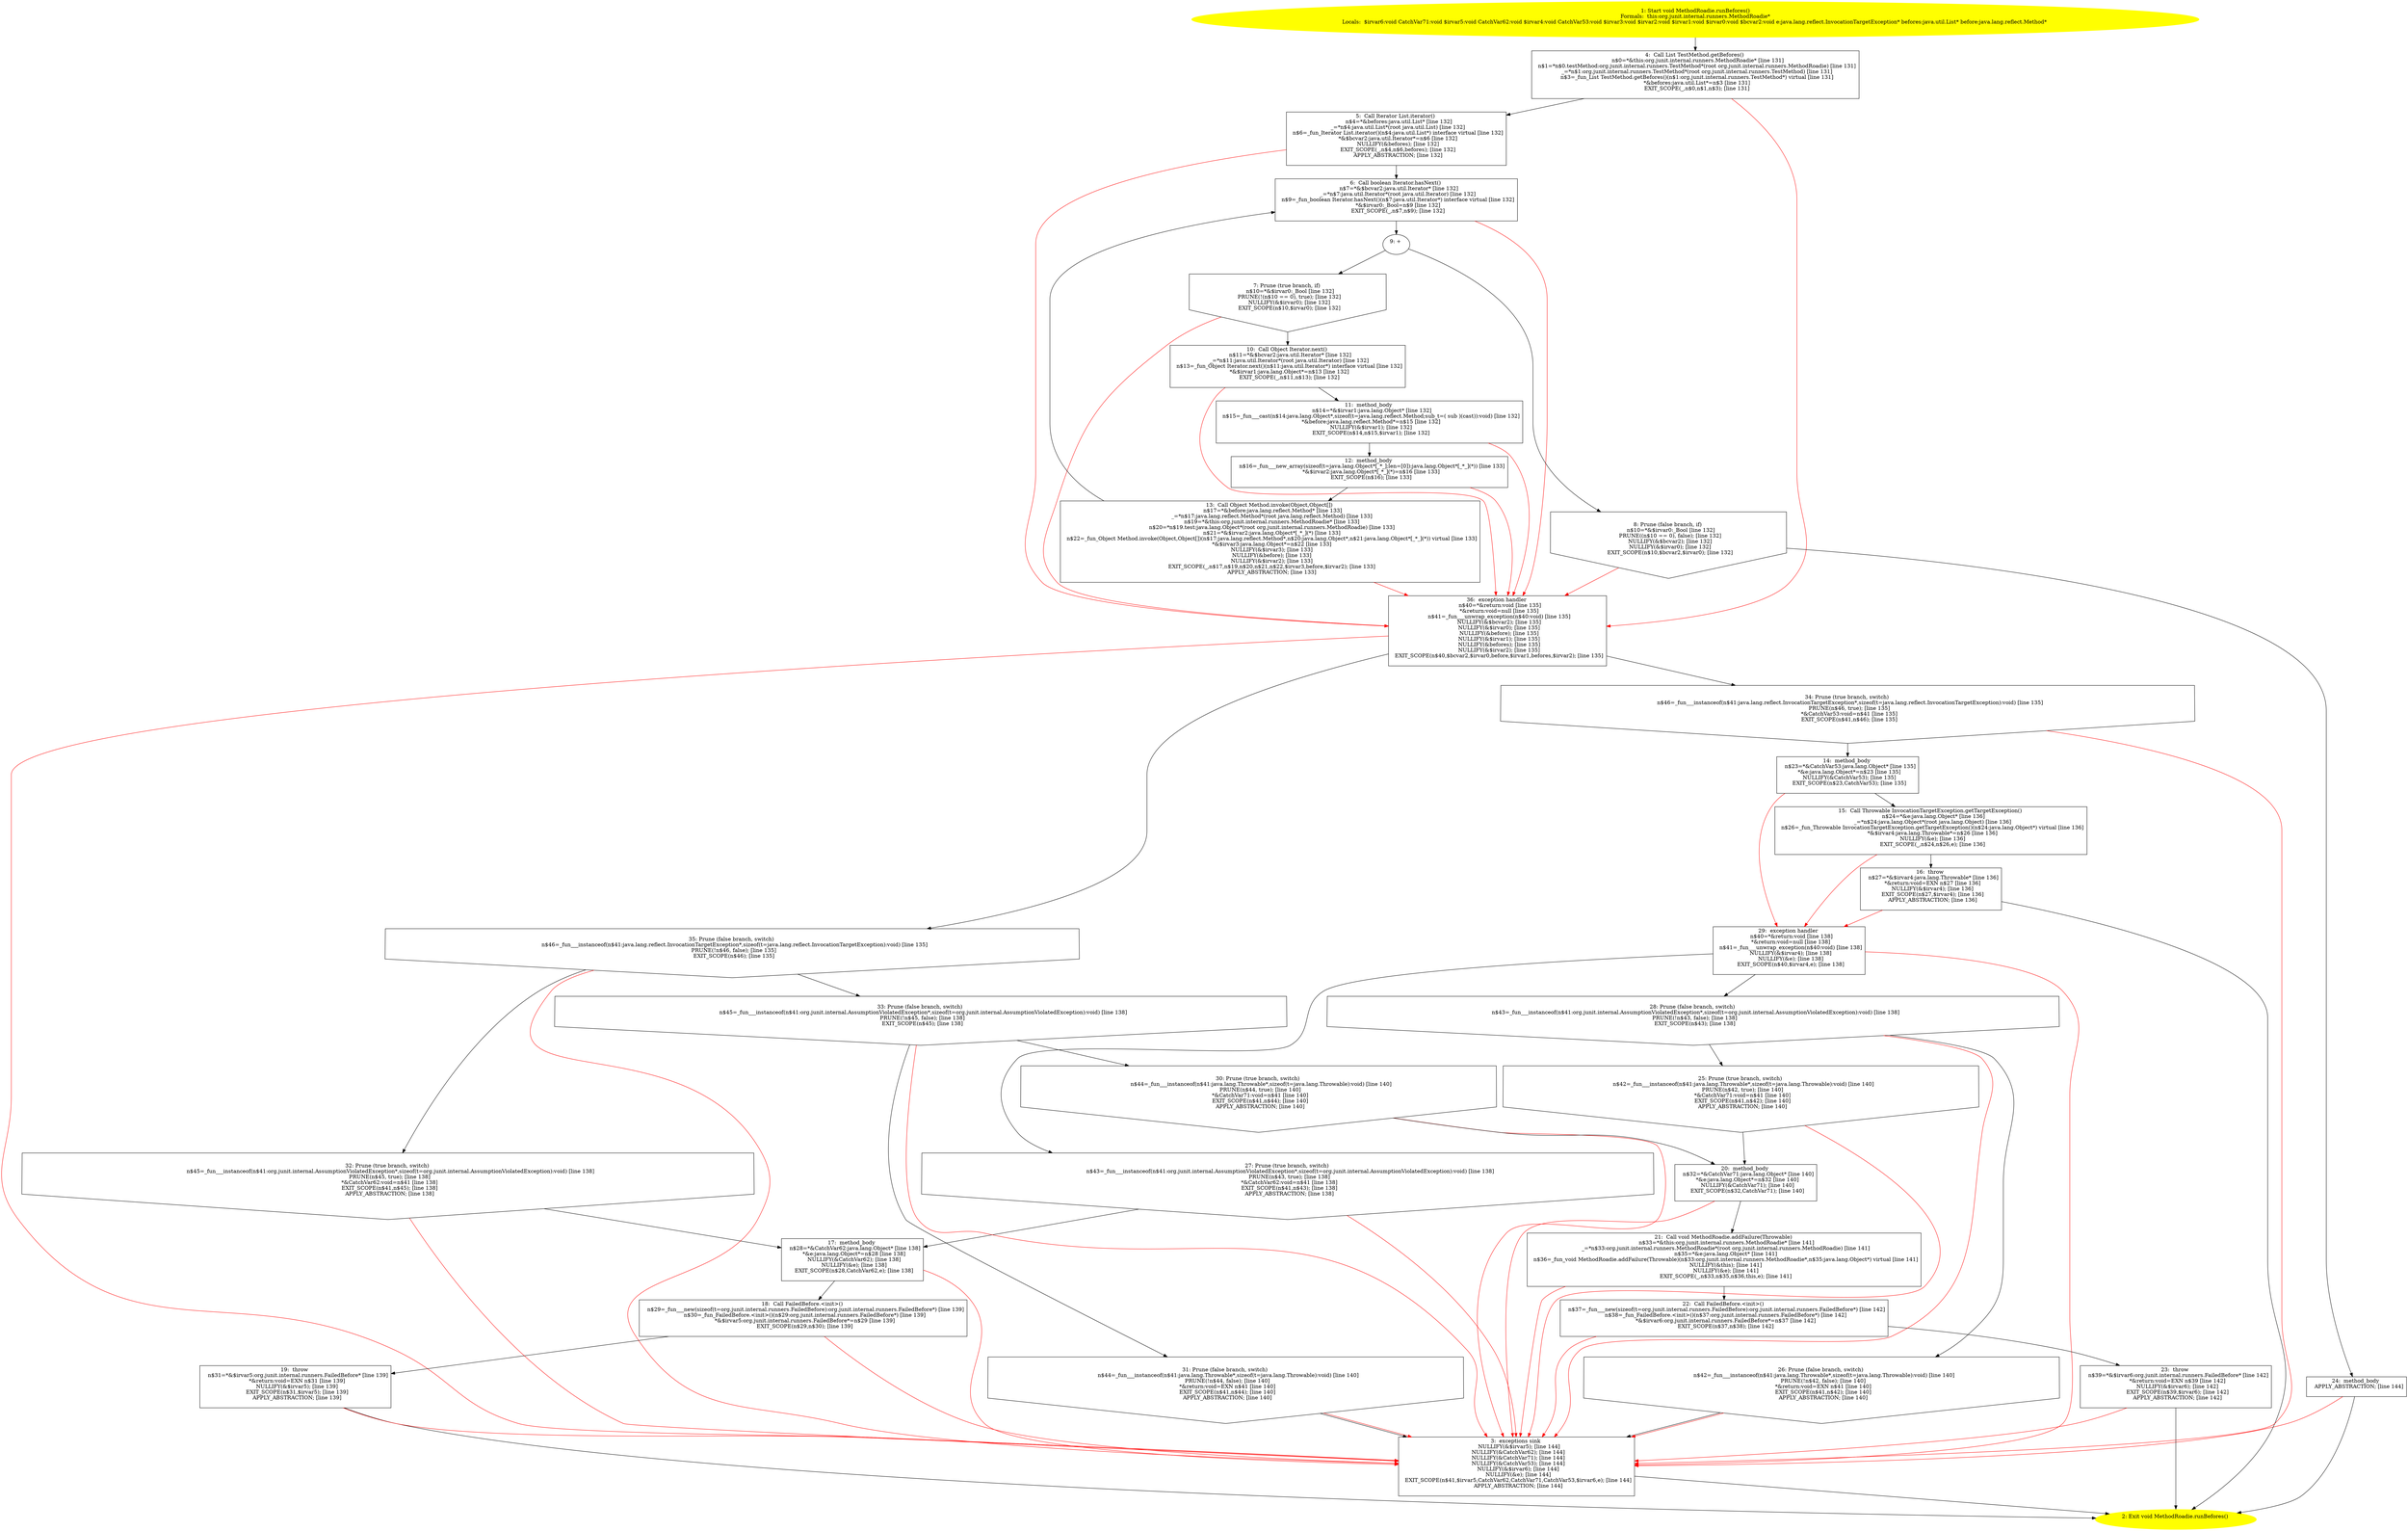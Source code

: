 /* @generated */
digraph cfg {
"org.junit.internal.runners.MethodRoadie.runBefores():void.66d0a286688f248a65825e0999a02fc0_1" [label="1: Start void MethodRoadie.runBefores()\nFormals:  this:org.junit.internal.runners.MethodRoadie*\nLocals:  $irvar6:void CatchVar71:void $irvar5:void CatchVar62:void $irvar4:void CatchVar53:void $irvar3:void $irvar2:void $irvar1:void $irvar0:void $bcvar2:void e:java.lang.reflect.InvocationTargetException* befores:java.util.List* before:java.lang.reflect.Method* \n  " color=yellow style=filled]
	

	 "org.junit.internal.runners.MethodRoadie.runBefores():void.66d0a286688f248a65825e0999a02fc0_1" -> "org.junit.internal.runners.MethodRoadie.runBefores():void.66d0a286688f248a65825e0999a02fc0_4" ;
"org.junit.internal.runners.MethodRoadie.runBefores():void.66d0a286688f248a65825e0999a02fc0_2" [label="2: Exit void MethodRoadie.runBefores() \n  " color=yellow style=filled]
	

"org.junit.internal.runners.MethodRoadie.runBefores():void.66d0a286688f248a65825e0999a02fc0_3" [label="3:  exceptions sink \n   NULLIFY(&$irvar5); [line 144]\n  NULLIFY(&CatchVar62); [line 144]\n  NULLIFY(&CatchVar71); [line 144]\n  NULLIFY(&CatchVar53); [line 144]\n  NULLIFY(&$irvar6); [line 144]\n  NULLIFY(&e); [line 144]\n  EXIT_SCOPE(n$41,$irvar5,CatchVar62,CatchVar71,CatchVar53,$irvar6,e); [line 144]\n  APPLY_ABSTRACTION; [line 144]\n " shape="box"]
	

	 "org.junit.internal.runners.MethodRoadie.runBefores():void.66d0a286688f248a65825e0999a02fc0_3" -> "org.junit.internal.runners.MethodRoadie.runBefores():void.66d0a286688f248a65825e0999a02fc0_2" ;
"org.junit.internal.runners.MethodRoadie.runBefores():void.66d0a286688f248a65825e0999a02fc0_4" [label="4:  Call List TestMethod.getBefores() \n   n$0=*&this:org.junit.internal.runners.MethodRoadie* [line 131]\n  n$1=*n$0.testMethod:org.junit.internal.runners.TestMethod*(root org.junit.internal.runners.MethodRoadie) [line 131]\n  _=*n$1:org.junit.internal.runners.TestMethod*(root org.junit.internal.runners.TestMethod) [line 131]\n  n$3=_fun_List TestMethod.getBefores()(n$1:org.junit.internal.runners.TestMethod*) virtual [line 131]\n  *&befores:java.util.List*=n$3 [line 131]\n  EXIT_SCOPE(_,n$0,n$1,n$3); [line 131]\n " shape="box"]
	

	 "org.junit.internal.runners.MethodRoadie.runBefores():void.66d0a286688f248a65825e0999a02fc0_4" -> "org.junit.internal.runners.MethodRoadie.runBefores():void.66d0a286688f248a65825e0999a02fc0_5" ;
	 "org.junit.internal.runners.MethodRoadie.runBefores():void.66d0a286688f248a65825e0999a02fc0_4" -> "org.junit.internal.runners.MethodRoadie.runBefores():void.66d0a286688f248a65825e0999a02fc0_36" [color="red" ];
"org.junit.internal.runners.MethodRoadie.runBefores():void.66d0a286688f248a65825e0999a02fc0_5" [label="5:  Call Iterator List.iterator() \n   n$4=*&befores:java.util.List* [line 132]\n  _=*n$4:java.util.List*(root java.util.List) [line 132]\n  n$6=_fun_Iterator List.iterator()(n$4:java.util.List*) interface virtual [line 132]\n  *&$bcvar2:java.util.Iterator*=n$6 [line 132]\n  NULLIFY(&befores); [line 132]\n  EXIT_SCOPE(_,n$4,n$6,befores); [line 132]\n  APPLY_ABSTRACTION; [line 132]\n " shape="box"]
	

	 "org.junit.internal.runners.MethodRoadie.runBefores():void.66d0a286688f248a65825e0999a02fc0_5" -> "org.junit.internal.runners.MethodRoadie.runBefores():void.66d0a286688f248a65825e0999a02fc0_6" ;
	 "org.junit.internal.runners.MethodRoadie.runBefores():void.66d0a286688f248a65825e0999a02fc0_5" -> "org.junit.internal.runners.MethodRoadie.runBefores():void.66d0a286688f248a65825e0999a02fc0_36" [color="red" ];
"org.junit.internal.runners.MethodRoadie.runBefores():void.66d0a286688f248a65825e0999a02fc0_6" [label="6:  Call boolean Iterator.hasNext() \n   n$7=*&$bcvar2:java.util.Iterator* [line 132]\n  _=*n$7:java.util.Iterator*(root java.util.Iterator) [line 132]\n  n$9=_fun_boolean Iterator.hasNext()(n$7:java.util.Iterator*) interface virtual [line 132]\n  *&$irvar0:_Bool=n$9 [line 132]\n  EXIT_SCOPE(_,n$7,n$9); [line 132]\n " shape="box"]
	

	 "org.junit.internal.runners.MethodRoadie.runBefores():void.66d0a286688f248a65825e0999a02fc0_6" -> "org.junit.internal.runners.MethodRoadie.runBefores():void.66d0a286688f248a65825e0999a02fc0_9" ;
	 "org.junit.internal.runners.MethodRoadie.runBefores():void.66d0a286688f248a65825e0999a02fc0_6" -> "org.junit.internal.runners.MethodRoadie.runBefores():void.66d0a286688f248a65825e0999a02fc0_36" [color="red" ];
"org.junit.internal.runners.MethodRoadie.runBefores():void.66d0a286688f248a65825e0999a02fc0_7" [label="7: Prune (true branch, if) \n   n$10=*&$irvar0:_Bool [line 132]\n  PRUNE(!(n$10 == 0), true); [line 132]\n  NULLIFY(&$irvar0); [line 132]\n  EXIT_SCOPE(n$10,$irvar0); [line 132]\n " shape="invhouse"]
	

	 "org.junit.internal.runners.MethodRoadie.runBefores():void.66d0a286688f248a65825e0999a02fc0_7" -> "org.junit.internal.runners.MethodRoadie.runBefores():void.66d0a286688f248a65825e0999a02fc0_10" ;
	 "org.junit.internal.runners.MethodRoadie.runBefores():void.66d0a286688f248a65825e0999a02fc0_7" -> "org.junit.internal.runners.MethodRoadie.runBefores():void.66d0a286688f248a65825e0999a02fc0_36" [color="red" ];
"org.junit.internal.runners.MethodRoadie.runBefores():void.66d0a286688f248a65825e0999a02fc0_8" [label="8: Prune (false branch, if) \n   n$10=*&$irvar0:_Bool [line 132]\n  PRUNE((n$10 == 0), false); [line 132]\n  NULLIFY(&$bcvar2); [line 132]\n  NULLIFY(&$irvar0); [line 132]\n  EXIT_SCOPE(n$10,$bcvar2,$irvar0); [line 132]\n " shape="invhouse"]
	

	 "org.junit.internal.runners.MethodRoadie.runBefores():void.66d0a286688f248a65825e0999a02fc0_8" -> "org.junit.internal.runners.MethodRoadie.runBefores():void.66d0a286688f248a65825e0999a02fc0_24" ;
	 "org.junit.internal.runners.MethodRoadie.runBefores():void.66d0a286688f248a65825e0999a02fc0_8" -> "org.junit.internal.runners.MethodRoadie.runBefores():void.66d0a286688f248a65825e0999a02fc0_36" [color="red" ];
"org.junit.internal.runners.MethodRoadie.runBefores():void.66d0a286688f248a65825e0999a02fc0_9" [label="9: + \n  " ]
	

	 "org.junit.internal.runners.MethodRoadie.runBefores():void.66d0a286688f248a65825e0999a02fc0_9" -> "org.junit.internal.runners.MethodRoadie.runBefores():void.66d0a286688f248a65825e0999a02fc0_7" ;
	 "org.junit.internal.runners.MethodRoadie.runBefores():void.66d0a286688f248a65825e0999a02fc0_9" -> "org.junit.internal.runners.MethodRoadie.runBefores():void.66d0a286688f248a65825e0999a02fc0_8" ;
"org.junit.internal.runners.MethodRoadie.runBefores():void.66d0a286688f248a65825e0999a02fc0_10" [label="10:  Call Object Iterator.next() \n   n$11=*&$bcvar2:java.util.Iterator* [line 132]\n  _=*n$11:java.util.Iterator*(root java.util.Iterator) [line 132]\n  n$13=_fun_Object Iterator.next()(n$11:java.util.Iterator*) interface virtual [line 132]\n  *&$irvar1:java.lang.Object*=n$13 [line 132]\n  EXIT_SCOPE(_,n$11,n$13); [line 132]\n " shape="box"]
	

	 "org.junit.internal.runners.MethodRoadie.runBefores():void.66d0a286688f248a65825e0999a02fc0_10" -> "org.junit.internal.runners.MethodRoadie.runBefores():void.66d0a286688f248a65825e0999a02fc0_11" ;
	 "org.junit.internal.runners.MethodRoadie.runBefores():void.66d0a286688f248a65825e0999a02fc0_10" -> "org.junit.internal.runners.MethodRoadie.runBefores():void.66d0a286688f248a65825e0999a02fc0_36" [color="red" ];
"org.junit.internal.runners.MethodRoadie.runBefores():void.66d0a286688f248a65825e0999a02fc0_11" [label="11:  method_body \n   n$14=*&$irvar1:java.lang.Object* [line 132]\n  n$15=_fun___cast(n$14:java.lang.Object*,sizeof(t=java.lang.reflect.Method;sub_t=( sub )(cast)):void) [line 132]\n  *&before:java.lang.reflect.Method*=n$15 [line 132]\n  NULLIFY(&$irvar1); [line 132]\n  EXIT_SCOPE(n$14,n$15,$irvar1); [line 132]\n " shape="box"]
	

	 "org.junit.internal.runners.MethodRoadie.runBefores():void.66d0a286688f248a65825e0999a02fc0_11" -> "org.junit.internal.runners.MethodRoadie.runBefores():void.66d0a286688f248a65825e0999a02fc0_12" ;
	 "org.junit.internal.runners.MethodRoadie.runBefores():void.66d0a286688f248a65825e0999a02fc0_11" -> "org.junit.internal.runners.MethodRoadie.runBefores():void.66d0a286688f248a65825e0999a02fc0_36" [color="red" ];
"org.junit.internal.runners.MethodRoadie.runBefores():void.66d0a286688f248a65825e0999a02fc0_12" [label="12:  method_body \n   n$16=_fun___new_array(sizeof(t=java.lang.Object*[_*_];len=[0]):java.lang.Object*[_*_](*)) [line 133]\n  *&$irvar2:java.lang.Object*[_*_](*)=n$16 [line 133]\n  EXIT_SCOPE(n$16); [line 133]\n " shape="box"]
	

	 "org.junit.internal.runners.MethodRoadie.runBefores():void.66d0a286688f248a65825e0999a02fc0_12" -> "org.junit.internal.runners.MethodRoadie.runBefores():void.66d0a286688f248a65825e0999a02fc0_13" ;
	 "org.junit.internal.runners.MethodRoadie.runBefores():void.66d0a286688f248a65825e0999a02fc0_12" -> "org.junit.internal.runners.MethodRoadie.runBefores():void.66d0a286688f248a65825e0999a02fc0_36" [color="red" ];
"org.junit.internal.runners.MethodRoadie.runBefores():void.66d0a286688f248a65825e0999a02fc0_13" [label="13:  Call Object Method.invoke(Object,Object[]) \n   n$17=*&before:java.lang.reflect.Method* [line 133]\n  _=*n$17:java.lang.reflect.Method*(root java.lang.reflect.Method) [line 133]\n  n$19=*&this:org.junit.internal.runners.MethodRoadie* [line 133]\n  n$20=*n$19.test:java.lang.Object*(root org.junit.internal.runners.MethodRoadie) [line 133]\n  n$21=*&$irvar2:java.lang.Object*[_*_](*) [line 133]\n  n$22=_fun_Object Method.invoke(Object,Object[])(n$17:java.lang.reflect.Method*,n$20:java.lang.Object*,n$21:java.lang.Object*[_*_](*)) virtual [line 133]\n  *&$irvar3:java.lang.Object*=n$22 [line 133]\n  NULLIFY(&$irvar3); [line 133]\n  NULLIFY(&before); [line 133]\n  NULLIFY(&$irvar2); [line 133]\n  EXIT_SCOPE(_,n$17,n$19,n$20,n$21,n$22,$irvar3,before,$irvar2); [line 133]\n  APPLY_ABSTRACTION; [line 133]\n " shape="box"]
	

	 "org.junit.internal.runners.MethodRoadie.runBefores():void.66d0a286688f248a65825e0999a02fc0_13" -> "org.junit.internal.runners.MethodRoadie.runBefores():void.66d0a286688f248a65825e0999a02fc0_6" ;
	 "org.junit.internal.runners.MethodRoadie.runBefores():void.66d0a286688f248a65825e0999a02fc0_13" -> "org.junit.internal.runners.MethodRoadie.runBefores():void.66d0a286688f248a65825e0999a02fc0_36" [color="red" ];
"org.junit.internal.runners.MethodRoadie.runBefores():void.66d0a286688f248a65825e0999a02fc0_14" [label="14:  method_body \n   n$23=*&CatchVar53:java.lang.Object* [line 135]\n  *&e:java.lang.Object*=n$23 [line 135]\n  NULLIFY(&CatchVar53); [line 135]\n  EXIT_SCOPE(n$23,CatchVar53); [line 135]\n " shape="box"]
	

	 "org.junit.internal.runners.MethodRoadie.runBefores():void.66d0a286688f248a65825e0999a02fc0_14" -> "org.junit.internal.runners.MethodRoadie.runBefores():void.66d0a286688f248a65825e0999a02fc0_15" ;
	 "org.junit.internal.runners.MethodRoadie.runBefores():void.66d0a286688f248a65825e0999a02fc0_14" -> "org.junit.internal.runners.MethodRoadie.runBefores():void.66d0a286688f248a65825e0999a02fc0_29" [color="red" ];
"org.junit.internal.runners.MethodRoadie.runBefores():void.66d0a286688f248a65825e0999a02fc0_15" [label="15:  Call Throwable InvocationTargetException.getTargetException() \n   n$24=*&e:java.lang.Object* [line 136]\n  _=*n$24:java.lang.Object*(root java.lang.Object) [line 136]\n  n$26=_fun_Throwable InvocationTargetException.getTargetException()(n$24:java.lang.Object*) virtual [line 136]\n  *&$irvar4:java.lang.Throwable*=n$26 [line 136]\n  NULLIFY(&e); [line 136]\n  EXIT_SCOPE(_,n$24,n$26,e); [line 136]\n " shape="box"]
	

	 "org.junit.internal.runners.MethodRoadie.runBefores():void.66d0a286688f248a65825e0999a02fc0_15" -> "org.junit.internal.runners.MethodRoadie.runBefores():void.66d0a286688f248a65825e0999a02fc0_16" ;
	 "org.junit.internal.runners.MethodRoadie.runBefores():void.66d0a286688f248a65825e0999a02fc0_15" -> "org.junit.internal.runners.MethodRoadie.runBefores():void.66d0a286688f248a65825e0999a02fc0_29" [color="red" ];
"org.junit.internal.runners.MethodRoadie.runBefores():void.66d0a286688f248a65825e0999a02fc0_16" [label="16:  throw \n   n$27=*&$irvar4:java.lang.Throwable* [line 136]\n  *&return:void=EXN n$27 [line 136]\n  NULLIFY(&$irvar4); [line 136]\n  EXIT_SCOPE(n$27,$irvar4); [line 136]\n  APPLY_ABSTRACTION; [line 136]\n " shape="box"]
	

	 "org.junit.internal.runners.MethodRoadie.runBefores():void.66d0a286688f248a65825e0999a02fc0_16" -> "org.junit.internal.runners.MethodRoadie.runBefores():void.66d0a286688f248a65825e0999a02fc0_2" ;
	 "org.junit.internal.runners.MethodRoadie.runBefores():void.66d0a286688f248a65825e0999a02fc0_16" -> "org.junit.internal.runners.MethodRoadie.runBefores():void.66d0a286688f248a65825e0999a02fc0_29" [color="red" ];
"org.junit.internal.runners.MethodRoadie.runBefores():void.66d0a286688f248a65825e0999a02fc0_17" [label="17:  method_body \n   n$28=*&CatchVar62:java.lang.Object* [line 138]\n  *&e:java.lang.Object*=n$28 [line 138]\n  NULLIFY(&CatchVar62); [line 138]\n  NULLIFY(&e); [line 138]\n  EXIT_SCOPE(n$28,CatchVar62,e); [line 138]\n " shape="box"]
	

	 "org.junit.internal.runners.MethodRoadie.runBefores():void.66d0a286688f248a65825e0999a02fc0_17" -> "org.junit.internal.runners.MethodRoadie.runBefores():void.66d0a286688f248a65825e0999a02fc0_18" ;
	 "org.junit.internal.runners.MethodRoadie.runBefores():void.66d0a286688f248a65825e0999a02fc0_17" -> "org.junit.internal.runners.MethodRoadie.runBefores():void.66d0a286688f248a65825e0999a02fc0_3" [color="red" ];
"org.junit.internal.runners.MethodRoadie.runBefores():void.66d0a286688f248a65825e0999a02fc0_18" [label="18:  Call FailedBefore.<init>() \n   n$29=_fun___new(sizeof(t=org.junit.internal.runners.FailedBefore):org.junit.internal.runners.FailedBefore*) [line 139]\n  n$30=_fun_FailedBefore.<init>()(n$29:org.junit.internal.runners.FailedBefore*) [line 139]\n  *&$irvar5:org.junit.internal.runners.FailedBefore*=n$29 [line 139]\n  EXIT_SCOPE(n$29,n$30); [line 139]\n " shape="box"]
	

	 "org.junit.internal.runners.MethodRoadie.runBefores():void.66d0a286688f248a65825e0999a02fc0_18" -> "org.junit.internal.runners.MethodRoadie.runBefores():void.66d0a286688f248a65825e0999a02fc0_19" ;
	 "org.junit.internal.runners.MethodRoadie.runBefores():void.66d0a286688f248a65825e0999a02fc0_18" -> "org.junit.internal.runners.MethodRoadie.runBefores():void.66d0a286688f248a65825e0999a02fc0_3" [color="red" ];
"org.junit.internal.runners.MethodRoadie.runBefores():void.66d0a286688f248a65825e0999a02fc0_19" [label="19:  throw \n   n$31=*&$irvar5:org.junit.internal.runners.FailedBefore* [line 139]\n  *&return:void=EXN n$31 [line 139]\n  NULLIFY(&$irvar5); [line 139]\n  EXIT_SCOPE(n$31,$irvar5); [line 139]\n  APPLY_ABSTRACTION; [line 139]\n " shape="box"]
	

	 "org.junit.internal.runners.MethodRoadie.runBefores():void.66d0a286688f248a65825e0999a02fc0_19" -> "org.junit.internal.runners.MethodRoadie.runBefores():void.66d0a286688f248a65825e0999a02fc0_2" ;
	 "org.junit.internal.runners.MethodRoadie.runBefores():void.66d0a286688f248a65825e0999a02fc0_19" -> "org.junit.internal.runners.MethodRoadie.runBefores():void.66d0a286688f248a65825e0999a02fc0_3" [color="red" ];
"org.junit.internal.runners.MethodRoadie.runBefores():void.66d0a286688f248a65825e0999a02fc0_20" [label="20:  method_body \n   n$32=*&CatchVar71:java.lang.Object* [line 140]\n  *&e:java.lang.Object*=n$32 [line 140]\n  NULLIFY(&CatchVar71); [line 140]\n  EXIT_SCOPE(n$32,CatchVar71); [line 140]\n " shape="box"]
	

	 "org.junit.internal.runners.MethodRoadie.runBefores():void.66d0a286688f248a65825e0999a02fc0_20" -> "org.junit.internal.runners.MethodRoadie.runBefores():void.66d0a286688f248a65825e0999a02fc0_21" ;
	 "org.junit.internal.runners.MethodRoadie.runBefores():void.66d0a286688f248a65825e0999a02fc0_20" -> "org.junit.internal.runners.MethodRoadie.runBefores():void.66d0a286688f248a65825e0999a02fc0_3" [color="red" ];
"org.junit.internal.runners.MethodRoadie.runBefores():void.66d0a286688f248a65825e0999a02fc0_21" [label="21:  Call void MethodRoadie.addFailure(Throwable) \n   n$33=*&this:org.junit.internal.runners.MethodRoadie* [line 141]\n  _=*n$33:org.junit.internal.runners.MethodRoadie*(root org.junit.internal.runners.MethodRoadie) [line 141]\n  n$35=*&e:java.lang.Object* [line 141]\n  n$36=_fun_void MethodRoadie.addFailure(Throwable)(n$33:org.junit.internal.runners.MethodRoadie*,n$35:java.lang.Object*) virtual [line 141]\n  NULLIFY(&this); [line 141]\n  NULLIFY(&e); [line 141]\n  EXIT_SCOPE(_,n$33,n$35,n$36,this,e); [line 141]\n " shape="box"]
	

	 "org.junit.internal.runners.MethodRoadie.runBefores():void.66d0a286688f248a65825e0999a02fc0_21" -> "org.junit.internal.runners.MethodRoadie.runBefores():void.66d0a286688f248a65825e0999a02fc0_22" ;
	 "org.junit.internal.runners.MethodRoadie.runBefores():void.66d0a286688f248a65825e0999a02fc0_21" -> "org.junit.internal.runners.MethodRoadie.runBefores():void.66d0a286688f248a65825e0999a02fc0_3" [color="red" ];
"org.junit.internal.runners.MethodRoadie.runBefores():void.66d0a286688f248a65825e0999a02fc0_22" [label="22:  Call FailedBefore.<init>() \n   n$37=_fun___new(sizeof(t=org.junit.internal.runners.FailedBefore):org.junit.internal.runners.FailedBefore*) [line 142]\n  n$38=_fun_FailedBefore.<init>()(n$37:org.junit.internal.runners.FailedBefore*) [line 142]\n  *&$irvar6:org.junit.internal.runners.FailedBefore*=n$37 [line 142]\n  EXIT_SCOPE(n$37,n$38); [line 142]\n " shape="box"]
	

	 "org.junit.internal.runners.MethodRoadie.runBefores():void.66d0a286688f248a65825e0999a02fc0_22" -> "org.junit.internal.runners.MethodRoadie.runBefores():void.66d0a286688f248a65825e0999a02fc0_23" ;
	 "org.junit.internal.runners.MethodRoadie.runBefores():void.66d0a286688f248a65825e0999a02fc0_22" -> "org.junit.internal.runners.MethodRoadie.runBefores():void.66d0a286688f248a65825e0999a02fc0_3" [color="red" ];
"org.junit.internal.runners.MethodRoadie.runBefores():void.66d0a286688f248a65825e0999a02fc0_23" [label="23:  throw \n   n$39=*&$irvar6:org.junit.internal.runners.FailedBefore* [line 142]\n  *&return:void=EXN n$39 [line 142]\n  NULLIFY(&$irvar6); [line 142]\n  EXIT_SCOPE(n$39,$irvar6); [line 142]\n  APPLY_ABSTRACTION; [line 142]\n " shape="box"]
	

	 "org.junit.internal.runners.MethodRoadie.runBefores():void.66d0a286688f248a65825e0999a02fc0_23" -> "org.junit.internal.runners.MethodRoadie.runBefores():void.66d0a286688f248a65825e0999a02fc0_2" ;
	 "org.junit.internal.runners.MethodRoadie.runBefores():void.66d0a286688f248a65825e0999a02fc0_23" -> "org.junit.internal.runners.MethodRoadie.runBefores():void.66d0a286688f248a65825e0999a02fc0_3" [color="red" ];
"org.junit.internal.runners.MethodRoadie.runBefores():void.66d0a286688f248a65825e0999a02fc0_24" [label="24:  method_body \n   APPLY_ABSTRACTION; [line 144]\n " shape="box"]
	

	 "org.junit.internal.runners.MethodRoadie.runBefores():void.66d0a286688f248a65825e0999a02fc0_24" -> "org.junit.internal.runners.MethodRoadie.runBefores():void.66d0a286688f248a65825e0999a02fc0_2" ;
	 "org.junit.internal.runners.MethodRoadie.runBefores():void.66d0a286688f248a65825e0999a02fc0_24" -> "org.junit.internal.runners.MethodRoadie.runBefores():void.66d0a286688f248a65825e0999a02fc0_3" [color="red" ];
"org.junit.internal.runners.MethodRoadie.runBefores():void.66d0a286688f248a65825e0999a02fc0_25" [label="25: Prune (true branch, switch) \n   n$42=_fun___instanceof(n$41:java.lang.Throwable*,sizeof(t=java.lang.Throwable):void) [line 140]\n  PRUNE(n$42, true); [line 140]\n  *&CatchVar71:void=n$41 [line 140]\n  EXIT_SCOPE(n$41,n$42); [line 140]\n  APPLY_ABSTRACTION; [line 140]\n " shape="invhouse"]
	

	 "org.junit.internal.runners.MethodRoadie.runBefores():void.66d0a286688f248a65825e0999a02fc0_25" -> "org.junit.internal.runners.MethodRoadie.runBefores():void.66d0a286688f248a65825e0999a02fc0_20" ;
	 "org.junit.internal.runners.MethodRoadie.runBefores():void.66d0a286688f248a65825e0999a02fc0_25" -> "org.junit.internal.runners.MethodRoadie.runBefores():void.66d0a286688f248a65825e0999a02fc0_3" [color="red" ];
"org.junit.internal.runners.MethodRoadie.runBefores():void.66d0a286688f248a65825e0999a02fc0_26" [label="26: Prune (false branch, switch) \n   n$42=_fun___instanceof(n$41:java.lang.Throwable*,sizeof(t=java.lang.Throwable):void) [line 140]\n  PRUNE(!n$42, false); [line 140]\n  *&return:void=EXN n$41 [line 140]\n  EXIT_SCOPE(n$41,n$42); [line 140]\n  APPLY_ABSTRACTION; [line 140]\n " shape="invhouse"]
	

	 "org.junit.internal.runners.MethodRoadie.runBefores():void.66d0a286688f248a65825e0999a02fc0_26" -> "org.junit.internal.runners.MethodRoadie.runBefores():void.66d0a286688f248a65825e0999a02fc0_3" ;
	 "org.junit.internal.runners.MethodRoadie.runBefores():void.66d0a286688f248a65825e0999a02fc0_26" -> "org.junit.internal.runners.MethodRoadie.runBefores():void.66d0a286688f248a65825e0999a02fc0_3" [color="red" ];
"org.junit.internal.runners.MethodRoadie.runBefores():void.66d0a286688f248a65825e0999a02fc0_27" [label="27: Prune (true branch, switch) \n   n$43=_fun___instanceof(n$41:org.junit.internal.AssumptionViolatedException*,sizeof(t=org.junit.internal.AssumptionViolatedException):void) [line 138]\n  PRUNE(n$43, true); [line 138]\n  *&CatchVar62:void=n$41 [line 138]\n  EXIT_SCOPE(n$41,n$43); [line 138]\n  APPLY_ABSTRACTION; [line 138]\n " shape="invhouse"]
	

	 "org.junit.internal.runners.MethodRoadie.runBefores():void.66d0a286688f248a65825e0999a02fc0_27" -> "org.junit.internal.runners.MethodRoadie.runBefores():void.66d0a286688f248a65825e0999a02fc0_17" ;
	 "org.junit.internal.runners.MethodRoadie.runBefores():void.66d0a286688f248a65825e0999a02fc0_27" -> "org.junit.internal.runners.MethodRoadie.runBefores():void.66d0a286688f248a65825e0999a02fc0_3" [color="red" ];
"org.junit.internal.runners.MethodRoadie.runBefores():void.66d0a286688f248a65825e0999a02fc0_28" [label="28: Prune (false branch, switch) \n   n$43=_fun___instanceof(n$41:org.junit.internal.AssumptionViolatedException*,sizeof(t=org.junit.internal.AssumptionViolatedException):void) [line 138]\n  PRUNE(!n$43, false); [line 138]\n  EXIT_SCOPE(n$43); [line 138]\n " shape="invhouse"]
	

	 "org.junit.internal.runners.MethodRoadie.runBefores():void.66d0a286688f248a65825e0999a02fc0_28" -> "org.junit.internal.runners.MethodRoadie.runBefores():void.66d0a286688f248a65825e0999a02fc0_25" ;
	 "org.junit.internal.runners.MethodRoadie.runBefores():void.66d0a286688f248a65825e0999a02fc0_28" -> "org.junit.internal.runners.MethodRoadie.runBefores():void.66d0a286688f248a65825e0999a02fc0_26" ;
	 "org.junit.internal.runners.MethodRoadie.runBefores():void.66d0a286688f248a65825e0999a02fc0_28" -> "org.junit.internal.runners.MethodRoadie.runBefores():void.66d0a286688f248a65825e0999a02fc0_3" [color="red" ];
"org.junit.internal.runners.MethodRoadie.runBefores():void.66d0a286688f248a65825e0999a02fc0_29" [label="29:  exception handler \n   n$40=*&return:void [line 138]\n  *&return:void=null [line 138]\n  n$41=_fun___unwrap_exception(n$40:void) [line 138]\n  NULLIFY(&$irvar4); [line 138]\n  NULLIFY(&e); [line 138]\n  EXIT_SCOPE(n$40,$irvar4,e); [line 138]\n " shape="box"]
	

	 "org.junit.internal.runners.MethodRoadie.runBefores():void.66d0a286688f248a65825e0999a02fc0_29" -> "org.junit.internal.runners.MethodRoadie.runBefores():void.66d0a286688f248a65825e0999a02fc0_27" ;
	 "org.junit.internal.runners.MethodRoadie.runBefores():void.66d0a286688f248a65825e0999a02fc0_29" -> "org.junit.internal.runners.MethodRoadie.runBefores():void.66d0a286688f248a65825e0999a02fc0_28" ;
	 "org.junit.internal.runners.MethodRoadie.runBefores():void.66d0a286688f248a65825e0999a02fc0_29" -> "org.junit.internal.runners.MethodRoadie.runBefores():void.66d0a286688f248a65825e0999a02fc0_3" [color="red" ];
"org.junit.internal.runners.MethodRoadie.runBefores():void.66d0a286688f248a65825e0999a02fc0_30" [label="30: Prune (true branch, switch) \n   n$44=_fun___instanceof(n$41:java.lang.Throwable*,sizeof(t=java.lang.Throwable):void) [line 140]\n  PRUNE(n$44, true); [line 140]\n  *&CatchVar71:void=n$41 [line 140]\n  EXIT_SCOPE(n$41,n$44); [line 140]\n  APPLY_ABSTRACTION; [line 140]\n " shape="invhouse"]
	

	 "org.junit.internal.runners.MethodRoadie.runBefores():void.66d0a286688f248a65825e0999a02fc0_30" -> "org.junit.internal.runners.MethodRoadie.runBefores():void.66d0a286688f248a65825e0999a02fc0_20" ;
	 "org.junit.internal.runners.MethodRoadie.runBefores():void.66d0a286688f248a65825e0999a02fc0_30" -> "org.junit.internal.runners.MethodRoadie.runBefores():void.66d0a286688f248a65825e0999a02fc0_3" [color="red" ];
"org.junit.internal.runners.MethodRoadie.runBefores():void.66d0a286688f248a65825e0999a02fc0_31" [label="31: Prune (false branch, switch) \n   n$44=_fun___instanceof(n$41:java.lang.Throwable*,sizeof(t=java.lang.Throwable):void) [line 140]\n  PRUNE(!n$44, false); [line 140]\n  *&return:void=EXN n$41 [line 140]\n  EXIT_SCOPE(n$41,n$44); [line 140]\n  APPLY_ABSTRACTION; [line 140]\n " shape="invhouse"]
	

	 "org.junit.internal.runners.MethodRoadie.runBefores():void.66d0a286688f248a65825e0999a02fc0_31" -> "org.junit.internal.runners.MethodRoadie.runBefores():void.66d0a286688f248a65825e0999a02fc0_3" ;
	 "org.junit.internal.runners.MethodRoadie.runBefores():void.66d0a286688f248a65825e0999a02fc0_31" -> "org.junit.internal.runners.MethodRoadie.runBefores():void.66d0a286688f248a65825e0999a02fc0_3" [color="red" ];
"org.junit.internal.runners.MethodRoadie.runBefores():void.66d0a286688f248a65825e0999a02fc0_32" [label="32: Prune (true branch, switch) \n   n$45=_fun___instanceof(n$41:org.junit.internal.AssumptionViolatedException*,sizeof(t=org.junit.internal.AssumptionViolatedException):void) [line 138]\n  PRUNE(n$45, true); [line 138]\n  *&CatchVar62:void=n$41 [line 138]\n  EXIT_SCOPE(n$41,n$45); [line 138]\n  APPLY_ABSTRACTION; [line 138]\n " shape="invhouse"]
	

	 "org.junit.internal.runners.MethodRoadie.runBefores():void.66d0a286688f248a65825e0999a02fc0_32" -> "org.junit.internal.runners.MethodRoadie.runBefores():void.66d0a286688f248a65825e0999a02fc0_17" ;
	 "org.junit.internal.runners.MethodRoadie.runBefores():void.66d0a286688f248a65825e0999a02fc0_32" -> "org.junit.internal.runners.MethodRoadie.runBefores():void.66d0a286688f248a65825e0999a02fc0_3" [color="red" ];
"org.junit.internal.runners.MethodRoadie.runBefores():void.66d0a286688f248a65825e0999a02fc0_33" [label="33: Prune (false branch, switch) \n   n$45=_fun___instanceof(n$41:org.junit.internal.AssumptionViolatedException*,sizeof(t=org.junit.internal.AssumptionViolatedException):void) [line 138]\n  PRUNE(!n$45, false); [line 138]\n  EXIT_SCOPE(n$45); [line 138]\n " shape="invhouse"]
	

	 "org.junit.internal.runners.MethodRoadie.runBefores():void.66d0a286688f248a65825e0999a02fc0_33" -> "org.junit.internal.runners.MethodRoadie.runBefores():void.66d0a286688f248a65825e0999a02fc0_30" ;
	 "org.junit.internal.runners.MethodRoadie.runBefores():void.66d0a286688f248a65825e0999a02fc0_33" -> "org.junit.internal.runners.MethodRoadie.runBefores():void.66d0a286688f248a65825e0999a02fc0_31" ;
	 "org.junit.internal.runners.MethodRoadie.runBefores():void.66d0a286688f248a65825e0999a02fc0_33" -> "org.junit.internal.runners.MethodRoadie.runBefores():void.66d0a286688f248a65825e0999a02fc0_3" [color="red" ];
"org.junit.internal.runners.MethodRoadie.runBefores():void.66d0a286688f248a65825e0999a02fc0_34" [label="34: Prune (true branch, switch) \n   n$46=_fun___instanceof(n$41:java.lang.reflect.InvocationTargetException*,sizeof(t=java.lang.reflect.InvocationTargetException):void) [line 135]\n  PRUNE(n$46, true); [line 135]\n  *&CatchVar53:void=n$41 [line 135]\n  EXIT_SCOPE(n$41,n$46); [line 135]\n " shape="invhouse"]
	

	 "org.junit.internal.runners.MethodRoadie.runBefores():void.66d0a286688f248a65825e0999a02fc0_34" -> "org.junit.internal.runners.MethodRoadie.runBefores():void.66d0a286688f248a65825e0999a02fc0_14" ;
	 "org.junit.internal.runners.MethodRoadie.runBefores():void.66d0a286688f248a65825e0999a02fc0_34" -> "org.junit.internal.runners.MethodRoadie.runBefores():void.66d0a286688f248a65825e0999a02fc0_3" [color="red" ];
"org.junit.internal.runners.MethodRoadie.runBefores():void.66d0a286688f248a65825e0999a02fc0_35" [label="35: Prune (false branch, switch) \n   n$46=_fun___instanceof(n$41:java.lang.reflect.InvocationTargetException*,sizeof(t=java.lang.reflect.InvocationTargetException):void) [line 135]\n  PRUNE(!n$46, false); [line 135]\n  EXIT_SCOPE(n$46); [line 135]\n " shape="invhouse"]
	

	 "org.junit.internal.runners.MethodRoadie.runBefores():void.66d0a286688f248a65825e0999a02fc0_35" -> "org.junit.internal.runners.MethodRoadie.runBefores():void.66d0a286688f248a65825e0999a02fc0_32" ;
	 "org.junit.internal.runners.MethodRoadie.runBefores():void.66d0a286688f248a65825e0999a02fc0_35" -> "org.junit.internal.runners.MethodRoadie.runBefores():void.66d0a286688f248a65825e0999a02fc0_33" ;
	 "org.junit.internal.runners.MethodRoadie.runBefores():void.66d0a286688f248a65825e0999a02fc0_35" -> "org.junit.internal.runners.MethodRoadie.runBefores():void.66d0a286688f248a65825e0999a02fc0_3" [color="red" ];
"org.junit.internal.runners.MethodRoadie.runBefores():void.66d0a286688f248a65825e0999a02fc0_36" [label="36:  exception handler \n   n$40=*&return:void [line 135]\n  *&return:void=null [line 135]\n  n$41=_fun___unwrap_exception(n$40:void) [line 135]\n  NULLIFY(&$bcvar2); [line 135]\n  NULLIFY(&$irvar0); [line 135]\n  NULLIFY(&before); [line 135]\n  NULLIFY(&$irvar1); [line 135]\n  NULLIFY(&befores); [line 135]\n  NULLIFY(&$irvar2); [line 135]\n  EXIT_SCOPE(n$40,$bcvar2,$irvar0,before,$irvar1,befores,$irvar2); [line 135]\n " shape="box"]
	

	 "org.junit.internal.runners.MethodRoadie.runBefores():void.66d0a286688f248a65825e0999a02fc0_36" -> "org.junit.internal.runners.MethodRoadie.runBefores():void.66d0a286688f248a65825e0999a02fc0_34" ;
	 "org.junit.internal.runners.MethodRoadie.runBefores():void.66d0a286688f248a65825e0999a02fc0_36" -> "org.junit.internal.runners.MethodRoadie.runBefores():void.66d0a286688f248a65825e0999a02fc0_35" ;
	 "org.junit.internal.runners.MethodRoadie.runBefores():void.66d0a286688f248a65825e0999a02fc0_36" -> "org.junit.internal.runners.MethodRoadie.runBefores():void.66d0a286688f248a65825e0999a02fc0_3" [color="red" ];
}
